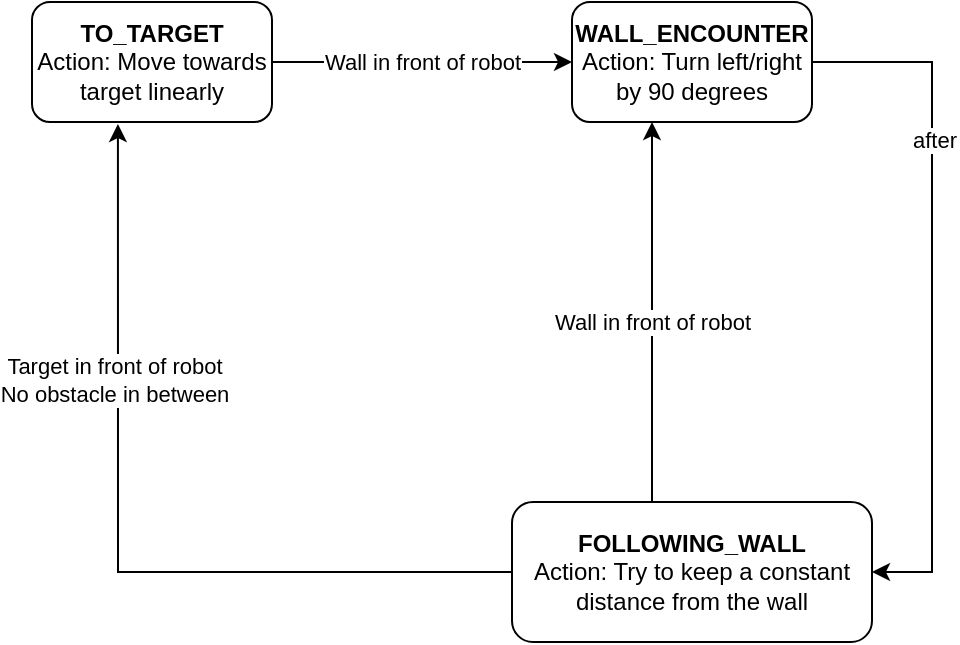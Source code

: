 <mxfile version="13.0.6" type="github">
  <diagram id="NEbJ2NGwbRafk85F4stU" name="Page-1">
    <mxGraphModel dx="1102" dy="589" grid="1" gridSize="10" guides="1" tooltips="1" connect="1" arrows="1" fold="1" page="1" pageScale="1" pageWidth="827" pageHeight="1169" math="0" shadow="0">
      <root>
        <mxCell id="0" />
        <mxCell id="1" parent="0" />
        <mxCell id="AojNVQgWJRW5mqSgwb5U-4" value="Wall in front of robot" style="edgeStyle=orthogonalEdgeStyle;rounded=0;orthogonalLoop=1;jettySize=auto;html=1;" edge="1" parent="1" source="AojNVQgWJRW5mqSgwb5U-1" target="AojNVQgWJRW5mqSgwb5U-2">
          <mxGeometry relative="1" as="geometry" />
        </mxCell>
        <mxCell id="AojNVQgWJRW5mqSgwb5U-1" value="&lt;div&gt;&lt;b&gt;TO_TARGET&lt;/b&gt;&lt;/div&gt;&lt;div&gt;Action: Move towards target linearly&lt;br&gt;&lt;/div&gt;" style="rounded=1;whiteSpace=wrap;html=1;" vertex="1" parent="1">
          <mxGeometry x="60" y="110" width="120" height="60" as="geometry" />
        </mxCell>
        <mxCell id="AojNVQgWJRW5mqSgwb5U-5" style="edgeStyle=orthogonalEdgeStyle;rounded=0;orthogonalLoop=1;jettySize=auto;html=1;entryX=1;entryY=0.5;entryDx=0;entryDy=0;" edge="1" parent="1" source="AojNVQgWJRW5mqSgwb5U-2" target="AojNVQgWJRW5mqSgwb5U-3">
          <mxGeometry relative="1" as="geometry">
            <Array as="points">
              <mxPoint x="510" y="140" />
              <mxPoint x="510" y="395" />
            </Array>
          </mxGeometry>
        </mxCell>
        <mxCell id="AojNVQgWJRW5mqSgwb5U-7" value="after" style="edgeLabel;html=1;align=center;verticalAlign=middle;resizable=0;points=[];" vertex="1" connectable="0" parent="AojNVQgWJRW5mqSgwb5U-5">
          <mxGeometry x="-0.429" y="1" relative="1" as="geometry">
            <mxPoint as="offset" />
          </mxGeometry>
        </mxCell>
        <mxCell id="AojNVQgWJRW5mqSgwb5U-2" value="&lt;div&gt;&lt;b&gt;WALL_ENCOUNTER&lt;/b&gt;&lt;/div&gt;&lt;div&gt;Action: Turn left/right by 90 degrees&lt;br&gt;&lt;/div&gt;" style="rounded=1;whiteSpace=wrap;html=1;" vertex="1" parent="1">
          <mxGeometry x="330" y="110" width="120" height="60" as="geometry" />
        </mxCell>
        <mxCell id="AojNVQgWJRW5mqSgwb5U-6" value="Wall in front of robot" style="edgeStyle=orthogonalEdgeStyle;rounded=0;orthogonalLoop=1;jettySize=auto;html=1;" edge="1" parent="1" source="AojNVQgWJRW5mqSgwb5U-3">
          <mxGeometry x="-0.048" relative="1" as="geometry">
            <mxPoint x="370" y="170" as="targetPoint" />
            <Array as="points">
              <mxPoint x="370" y="170" />
            </Array>
            <mxPoint as="offset" />
          </mxGeometry>
        </mxCell>
        <mxCell id="AojNVQgWJRW5mqSgwb5U-8" style="edgeStyle=orthogonalEdgeStyle;rounded=0;orthogonalLoop=1;jettySize=auto;html=1;entryX=0.358;entryY=1.017;entryDx=0;entryDy=0;entryPerimeter=0;" edge="1" parent="1" source="AojNVQgWJRW5mqSgwb5U-3" target="AojNVQgWJRW5mqSgwb5U-1">
          <mxGeometry relative="1" as="geometry" />
        </mxCell>
        <mxCell id="AojNVQgWJRW5mqSgwb5U-9" value="&lt;div&gt;Target in front of robot&lt;/div&gt;&lt;div&gt;No obstacle in between&lt;br&gt;&lt;/div&gt;" style="edgeLabel;html=1;align=center;verticalAlign=middle;resizable=0;points=[];" vertex="1" connectable="0" parent="AojNVQgWJRW5mqSgwb5U-8">
          <mxGeometry x="0.666" y="2" relative="1" as="geometry">
            <mxPoint y="57" as="offset" />
          </mxGeometry>
        </mxCell>
        <mxCell id="AojNVQgWJRW5mqSgwb5U-3" value="&lt;div&gt;&lt;b&gt;FOLLOWING_WALL&lt;/b&gt;&lt;/div&gt;&lt;div&gt;Action: Try to keep a constant distance from the wall&lt;br&gt;&lt;/div&gt;" style="rounded=1;whiteSpace=wrap;html=1;" vertex="1" parent="1">
          <mxGeometry x="300" y="360" width="180" height="70" as="geometry" />
        </mxCell>
      </root>
    </mxGraphModel>
  </diagram>
</mxfile>
